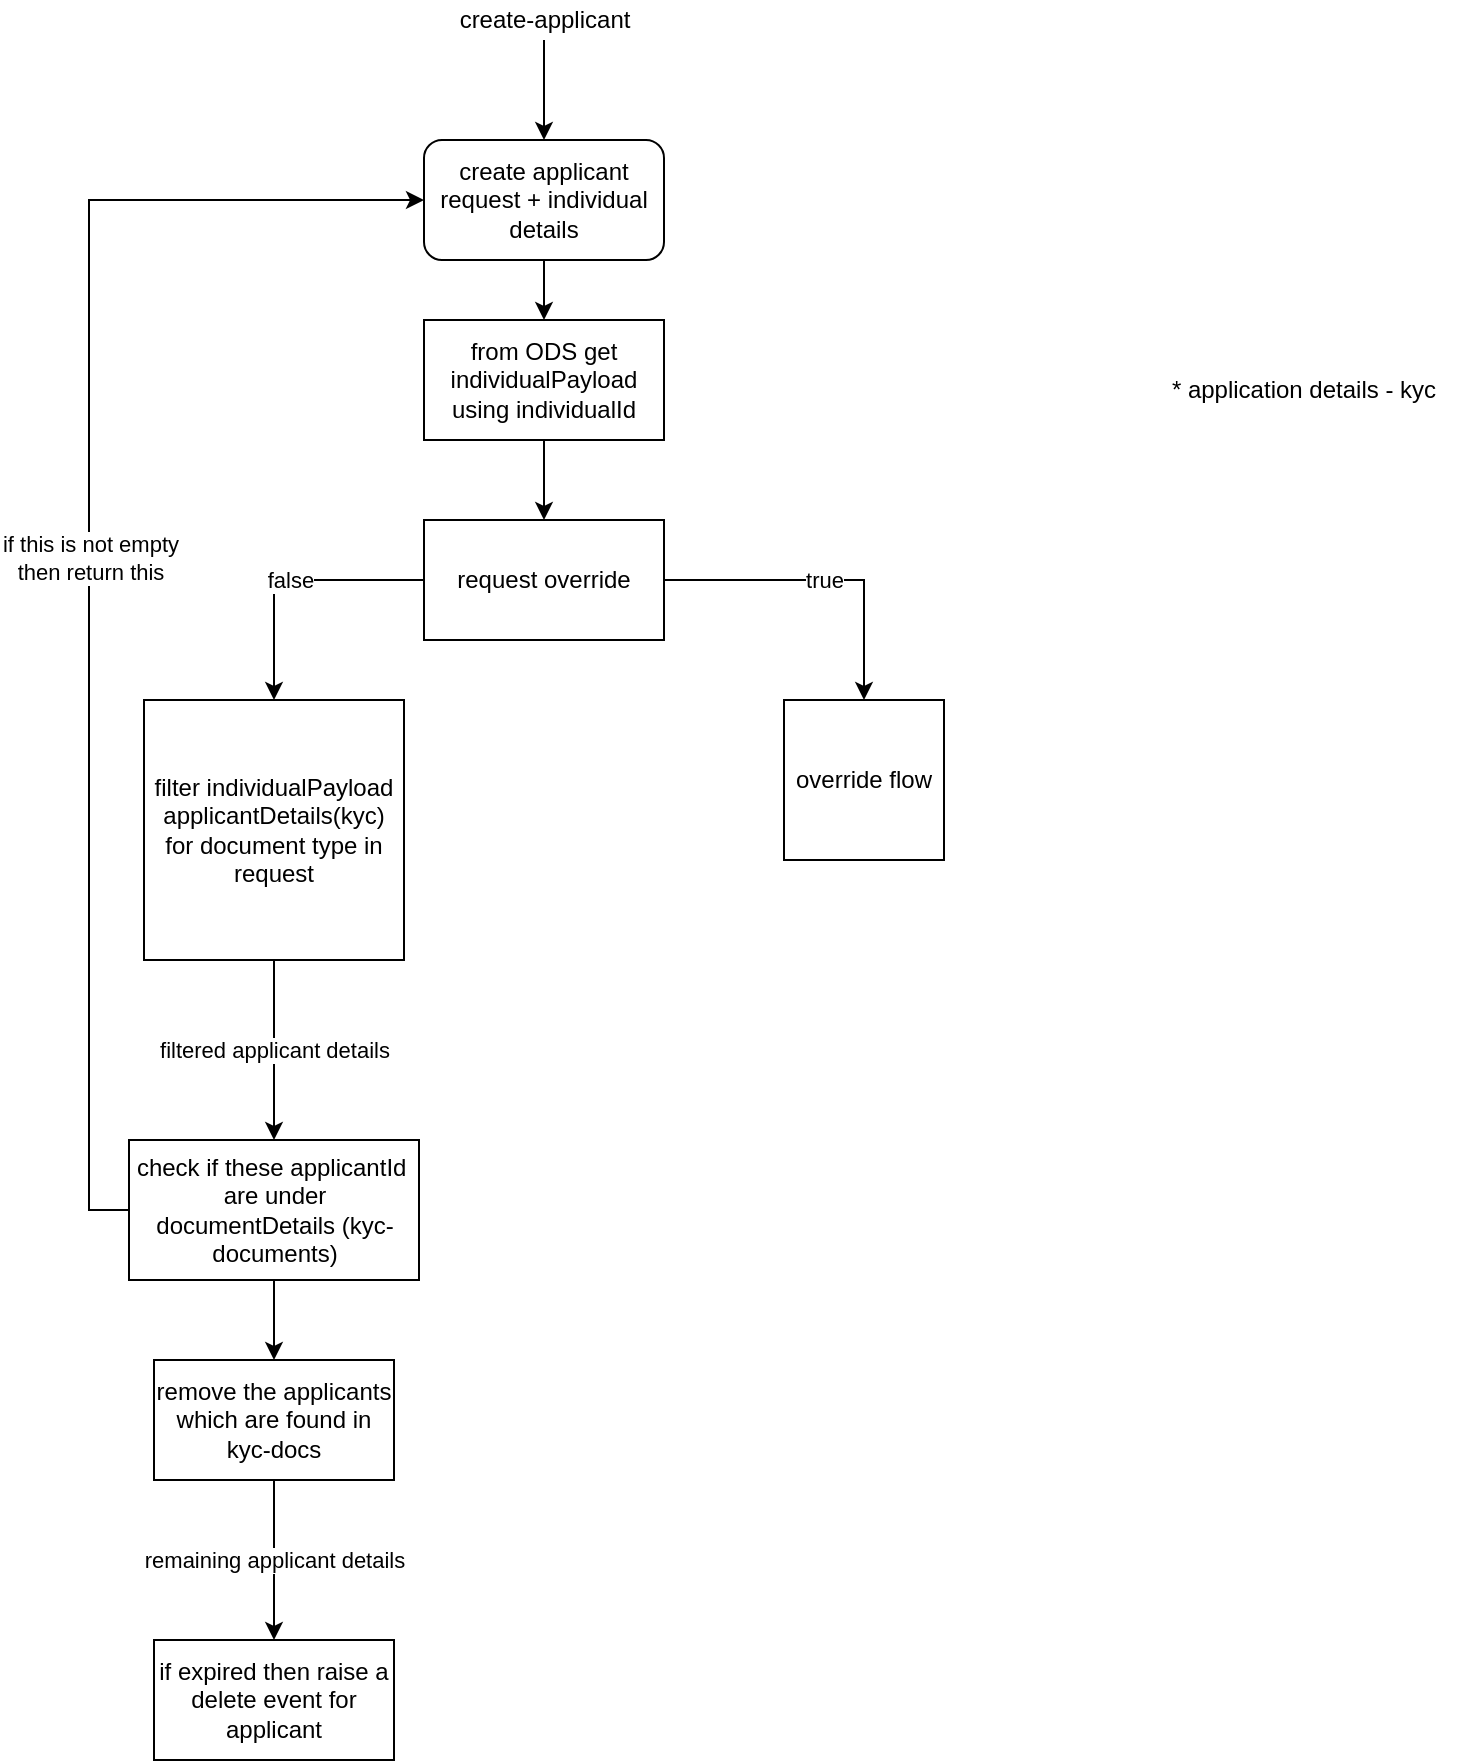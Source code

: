 <mxfile version="16.6.4" type="github" pages="2">
  <diagram id="JBaA2Q__mQytHRCRUmHO" name="Page-1">
    <mxGraphModel dx="782" dy="446" grid="1" gridSize="10" guides="1" tooltips="1" connect="1" arrows="1" fold="1" page="1" pageScale="1" pageWidth="850" pageHeight="1100" math="0" shadow="0">
      <root>
        <mxCell id="0" />
        <mxCell id="1" parent="0" />
        <mxCell id="9B8CpfwMpUXp_qOlYU1r-1" value="override flow" style="whiteSpace=wrap;html=1;aspect=fixed;" parent="1" vertex="1">
          <mxGeometry x="450" y="390" width="80" height="80" as="geometry" />
        </mxCell>
        <mxCell id="9B8CpfwMpUXp_qOlYU1r-18" value="filtered applicant details" style="edgeStyle=orthogonalEdgeStyle;rounded=0;orthogonalLoop=1;jettySize=auto;html=1;exitX=0.5;exitY=1;exitDx=0;exitDy=0;" parent="1" source="9B8CpfwMpUXp_qOlYU1r-2" target="9B8CpfwMpUXp_qOlYU1r-17" edge="1">
          <mxGeometry relative="1" as="geometry" />
        </mxCell>
        <mxCell id="9B8CpfwMpUXp_qOlYU1r-2" value="filter individualPayload applicantDetails(kyc) for document type in request" style="whiteSpace=wrap;html=1;aspect=fixed;" parent="1" vertex="1">
          <mxGeometry x="130" y="390" width="130" height="130" as="geometry" />
        </mxCell>
        <mxCell id="9B8CpfwMpUXp_qOlYU1r-8" style="edgeStyle=orthogonalEdgeStyle;rounded=0;orthogonalLoop=1;jettySize=auto;html=1;" parent="1" source="9B8CpfwMpUXp_qOlYU1r-3" target="9B8CpfwMpUXp_qOlYU1r-6" edge="1">
          <mxGeometry relative="1" as="geometry" />
        </mxCell>
        <mxCell id="9B8CpfwMpUXp_qOlYU1r-3" value="create-applicant" style="text;html=1;align=center;verticalAlign=middle;resizable=0;points=[];autosize=1;strokeColor=none;fillColor=none;" parent="1" vertex="1">
          <mxGeometry x="280" y="40" width="100" height="20" as="geometry" />
        </mxCell>
        <mxCell id="9B8CpfwMpUXp_qOlYU1r-9" style="edgeStyle=orthogonalEdgeStyle;rounded=0;orthogonalLoop=1;jettySize=auto;html=1;exitX=0.5;exitY=1;exitDx=0;exitDy=0;" parent="1" source="9B8CpfwMpUXp_qOlYU1r-6" target="9B8CpfwMpUXp_qOlYU1r-7" edge="1">
          <mxGeometry relative="1" as="geometry" />
        </mxCell>
        <mxCell id="9B8CpfwMpUXp_qOlYU1r-6" value="create applicant request + individual details" style="rounded=1;whiteSpace=wrap;html=1;" parent="1" vertex="1">
          <mxGeometry x="270" y="110" width="120" height="60" as="geometry" />
        </mxCell>
        <mxCell id="9B8CpfwMpUXp_qOlYU1r-11" style="edgeStyle=orthogonalEdgeStyle;rounded=0;orthogonalLoop=1;jettySize=auto;html=1;exitX=0.5;exitY=1;exitDx=0;exitDy=0;" parent="1" source="9B8CpfwMpUXp_qOlYU1r-7" target="9B8CpfwMpUXp_qOlYU1r-10" edge="1">
          <mxGeometry relative="1" as="geometry" />
        </mxCell>
        <mxCell id="9B8CpfwMpUXp_qOlYU1r-7" value="from ODS get individualPayload using individualId" style="rounded=0;whiteSpace=wrap;html=1;" parent="1" vertex="1">
          <mxGeometry x="270" y="200" width="120" height="60" as="geometry" />
        </mxCell>
        <mxCell id="9B8CpfwMpUXp_qOlYU1r-13" value="false" style="edgeStyle=orthogonalEdgeStyle;rounded=0;orthogonalLoop=1;jettySize=auto;html=1;exitX=0;exitY=0.5;exitDx=0;exitDy=0;entryX=0.5;entryY=0;entryDx=0;entryDy=0;" parent="1" source="9B8CpfwMpUXp_qOlYU1r-10" target="9B8CpfwMpUXp_qOlYU1r-2" edge="1">
          <mxGeometry relative="1" as="geometry" />
        </mxCell>
        <mxCell id="9B8CpfwMpUXp_qOlYU1r-14" value="true" style="edgeStyle=orthogonalEdgeStyle;rounded=0;orthogonalLoop=1;jettySize=auto;html=1;" parent="1" source="9B8CpfwMpUXp_qOlYU1r-10" target="9B8CpfwMpUXp_qOlYU1r-1" edge="1">
          <mxGeometry relative="1" as="geometry" />
        </mxCell>
        <mxCell id="9B8CpfwMpUXp_qOlYU1r-10" value="request override" style="rounded=0;whiteSpace=wrap;html=1;" parent="1" vertex="1">
          <mxGeometry x="270" y="300" width="120" height="60" as="geometry" />
        </mxCell>
        <mxCell id="9B8CpfwMpUXp_qOlYU1r-15" value="* application details - kyc" style="text;html=1;strokeColor=none;fillColor=none;align=center;verticalAlign=middle;whiteSpace=wrap;rounded=0;" parent="1" vertex="1">
          <mxGeometry x="630" y="220" width="160" height="30" as="geometry" />
        </mxCell>
        <mxCell id="9B8CpfwMpUXp_qOlYU1r-20" value="" style="edgeStyle=orthogonalEdgeStyle;rounded=0;orthogonalLoop=1;jettySize=auto;html=1;" parent="1" source="9B8CpfwMpUXp_qOlYU1r-17" target="9B8CpfwMpUXp_qOlYU1r-19" edge="1">
          <mxGeometry relative="1" as="geometry" />
        </mxCell>
        <mxCell id="9B8CpfwMpUXp_qOlYU1r-23" value="if this is not empty&lt;br&gt;then return this" style="edgeStyle=orthogonalEdgeStyle;rounded=0;orthogonalLoop=1;jettySize=auto;html=1;exitX=0;exitY=0.5;exitDx=0;exitDy=0;entryX=0;entryY=0.5;entryDx=0;entryDy=0;" parent="1" source="9B8CpfwMpUXp_qOlYU1r-17" target="9B8CpfwMpUXp_qOlYU1r-6" edge="1">
          <mxGeometry relative="1" as="geometry">
            <mxPoint x="60" y="480" as="targetPoint" />
          </mxGeometry>
        </mxCell>
        <mxCell id="9B8CpfwMpUXp_qOlYU1r-17" value="check if these applicantId&amp;nbsp; are under documentDetails (kyc-documents)" style="rounded=0;whiteSpace=wrap;html=1;" parent="1" vertex="1">
          <mxGeometry x="122.5" y="610" width="145" height="70" as="geometry" />
        </mxCell>
        <mxCell id="9B8CpfwMpUXp_qOlYU1r-22" value="remaining applicant details" style="edgeStyle=orthogonalEdgeStyle;rounded=0;orthogonalLoop=1;jettySize=auto;html=1;" parent="1" source="9B8CpfwMpUXp_qOlYU1r-19" target="9B8CpfwMpUXp_qOlYU1r-21" edge="1">
          <mxGeometry relative="1" as="geometry" />
        </mxCell>
        <mxCell id="9B8CpfwMpUXp_qOlYU1r-19" value="remove the applicants which are found in kyc-docs" style="whiteSpace=wrap;html=1;rounded=0;" parent="1" vertex="1">
          <mxGeometry x="135" y="720" width="120" height="60" as="geometry" />
        </mxCell>
        <mxCell id="9B8CpfwMpUXp_qOlYU1r-21" value="if expired then raise a delete event for applicant" style="whiteSpace=wrap;html=1;rounded=0;" parent="1" vertex="1">
          <mxGeometry x="135" y="860" width="120" height="60" as="geometry" />
        </mxCell>
      </root>
    </mxGraphModel>
  </diagram>
  <diagram id="fzIFNI2Qp8Ypq3cmk9M9" name="Page-2">
    <mxGraphModel dx="782" dy="446" grid="1" gridSize="10" guides="1" tooltips="1" connect="1" arrows="1" fold="1" page="1" pageScale="1" pageWidth="850" pageHeight="1100" math="0" shadow="0">
      <root>
        <mxCell id="hvvHDNubGo7F3AOW6P3_-0" />
        <mxCell id="hvvHDNubGo7F3AOW6P3_-1" parent="hvvHDNubGo7F3AOW6P3_-0" />
        <mxCell id="hvvHDNubGo7F3AOW6P3_-6" style="edgeStyle=orthogonalEdgeStyle;curved=1;rounded=0;sketch=1;orthogonalLoop=1;jettySize=auto;html=1;exitX=0.5;exitY=0;exitDx=0;exitDy=0;entryX=0;entryY=0.5;entryDx=0;entryDy=0;shadow=1;" edge="1" parent="hvvHDNubGo7F3AOW6P3_-1" source="hvvHDNubGo7F3AOW6P3_-2" target="hvvHDNubGo7F3AOW6P3_-7">
          <mxGeometry relative="1" as="geometry">
            <mxPoint x="510" y="90" as="targetPoint" />
          </mxGeometry>
        </mxCell>
        <mxCell id="hvvHDNubGo7F3AOW6P3_-10" style="edgeStyle=orthogonalEdgeStyle;curved=1;rounded=0;sketch=1;orthogonalLoop=1;jettySize=auto;html=1;entryX=0;entryY=0.5;entryDx=0;entryDy=0;shadow=1;" edge="1" parent="hvvHDNubGo7F3AOW6P3_-1" source="hvvHDNubGo7F3AOW6P3_-2" target="hvvHDNubGo7F3AOW6P3_-9">
          <mxGeometry relative="1" as="geometry" />
        </mxCell>
        <mxCell id="hvvHDNubGo7F3AOW6P3_-2" value="Relief Express" style="rounded=1;whiteSpace=wrap;html=1;sketch=1;shadow=1;glass=1;fillColor=#dae8fc;strokeColor=#6c8ebf;" vertex="1" parent="hvvHDNubGo7F3AOW6P3_-1">
          <mxGeometry x="230" y="200" width="120" height="60" as="geometry" />
        </mxCell>
        <mxCell id="hvvHDNubGo7F3AOW6P3_-8" style="edgeStyle=orthogonalEdgeStyle;curved=1;rounded=0;sketch=1;orthogonalLoop=1;jettySize=auto;html=1;entryX=0;entryY=0.5;entryDx=0;entryDy=0;shadow=1;" edge="1" parent="hvvHDNubGo7F3AOW6P3_-1" source="hvvHDNubGo7F3AOW6P3_-3" target="hvvHDNubGo7F3AOW6P3_-2">
          <mxGeometry relative="1" as="geometry" />
        </mxCell>
        <mxCell id="hvvHDNubGo7F3AOW6P3_-3" value="User" style="rounded=1;whiteSpace=wrap;html=1;sketch=1;shadow=1;glass=1;fillColor=#f5f5f5;fontColor=#333333;strokeColor=#666666;" vertex="1" parent="hvvHDNubGo7F3AOW6P3_-1">
          <mxGeometry x="50" y="200" width="120" height="60" as="geometry" />
        </mxCell>
        <mxCell id="hvvHDNubGo7F3AOW6P3_-7" value="&lt;span style=&quot;font-size: 11px ; background-color: rgb(255 , 255 , 255)&quot;&gt;Check current&lt;/span&gt;&lt;br style=&quot;font-size: 11px&quot;&gt;&lt;span style=&quot;font-size: 11px ; background-color: rgb(255 , 255 , 255)&quot;&gt;COVID stats&lt;/span&gt;" style="rounded=1;whiteSpace=wrap;html=1;sketch=1;shadow=1;glass=1;fillColor=#d5e8d4;strokeColor=#82b366;" vertex="1" parent="hvvHDNubGo7F3AOW6P3_-1">
          <mxGeometry x="365" y="70" width="120" height="60" as="geometry" />
        </mxCell>
        <mxCell id="hvvHDNubGo7F3AOW6P3_-14" style="edgeStyle=orthogonalEdgeStyle;curved=1;rounded=0;sketch=1;orthogonalLoop=1;jettySize=auto;html=1;exitX=0.5;exitY=0;exitDx=0;exitDy=0;entryX=0;entryY=0.5;entryDx=0;entryDy=0;shadow=1;" edge="1" parent="hvvHDNubGo7F3AOW6P3_-1" source="hvvHDNubGo7F3AOW6P3_-9" target="hvvHDNubGo7F3AOW6P3_-12">
          <mxGeometry relative="1" as="geometry" />
        </mxCell>
        <mxCell id="hvvHDNubGo7F3AOW6P3_-18" style="edgeStyle=orthogonalEdgeStyle;curved=1;rounded=0;sketch=1;orthogonalLoop=1;jettySize=auto;html=1;entryX=0;entryY=0.5;entryDx=0;entryDy=0;exitX=0.5;exitY=1;exitDx=0;exitDy=0;shadow=1;" edge="1" parent="hvvHDNubGo7F3AOW6P3_-1" source="hvvHDNubGo7F3AOW6P3_-9" target="hvvHDNubGo7F3AOW6P3_-15">
          <mxGeometry relative="1" as="geometry">
            <mxPoint x="485" y="380" as="targetPoint" />
          </mxGeometry>
        </mxCell>
        <mxCell id="hvvHDNubGo7F3AOW6P3_-20" style="edgeStyle=orthogonalEdgeStyle;curved=1;rounded=0;sketch=1;orthogonalLoop=1;jettySize=auto;html=1;shadow=1;" edge="1" parent="hvvHDNubGo7F3AOW6P3_-1" source="hvvHDNubGo7F3AOW6P3_-9" target="hvvHDNubGo7F3AOW6P3_-19">
          <mxGeometry relative="1" as="geometry" />
        </mxCell>
        <mxCell id="hvvHDNubGo7F3AOW6P3_-9" value="login/signup" style="rounded=1;whiteSpace=wrap;html=1;sketch=1;shadow=1;glass=1;fillColor=#e1d5e7;strokeColor=#9673a6;" vertex="1" parent="hvvHDNubGo7F3AOW6P3_-1">
          <mxGeometry x="410" y="200" width="120" height="60" as="geometry" />
        </mxCell>
        <mxCell id="hvvHDNubGo7F3AOW6P3_-12" value="Request Donation" style="rounded=1;whiteSpace=wrap;html=1;sketch=1;glass=1;shadow=1;fillColor=#fff2cc;strokeColor=#d6b656;" vertex="1" parent="hvvHDNubGo7F3AOW6P3_-1">
          <mxGeometry x="600" y="70" width="120" height="60" as="geometry" />
        </mxCell>
        <mxCell id="hvvHDNubGo7F3AOW6P3_-15" value="Inform the community about his donation" style="rounded=1;whiteSpace=wrap;html=1;sketch=1;shadow=1;glass=1;fillColor=#ffe6cc;strokeColor=#d79b00;" vertex="1" parent="hvvHDNubGo7F3AOW6P3_-1">
          <mxGeometry x="600" y="340" width="120" height="60" as="geometry" />
        </mxCell>
        <mxCell id="hvvHDNubGo7F3AOW6P3_-19" value="Get contact info of users who are willing to make a donation" style="rounded=1;whiteSpace=wrap;html=1;shadow=1;glass=1;sketch=1;fillColor=#e1d5e7;strokeColor=#9673a6;" vertex="1" parent="hvvHDNubGo7F3AOW6P3_-1">
          <mxGeometry x="600" y="200" width="120" height="60" as="geometry" />
        </mxCell>
      </root>
    </mxGraphModel>
  </diagram>
</mxfile>
